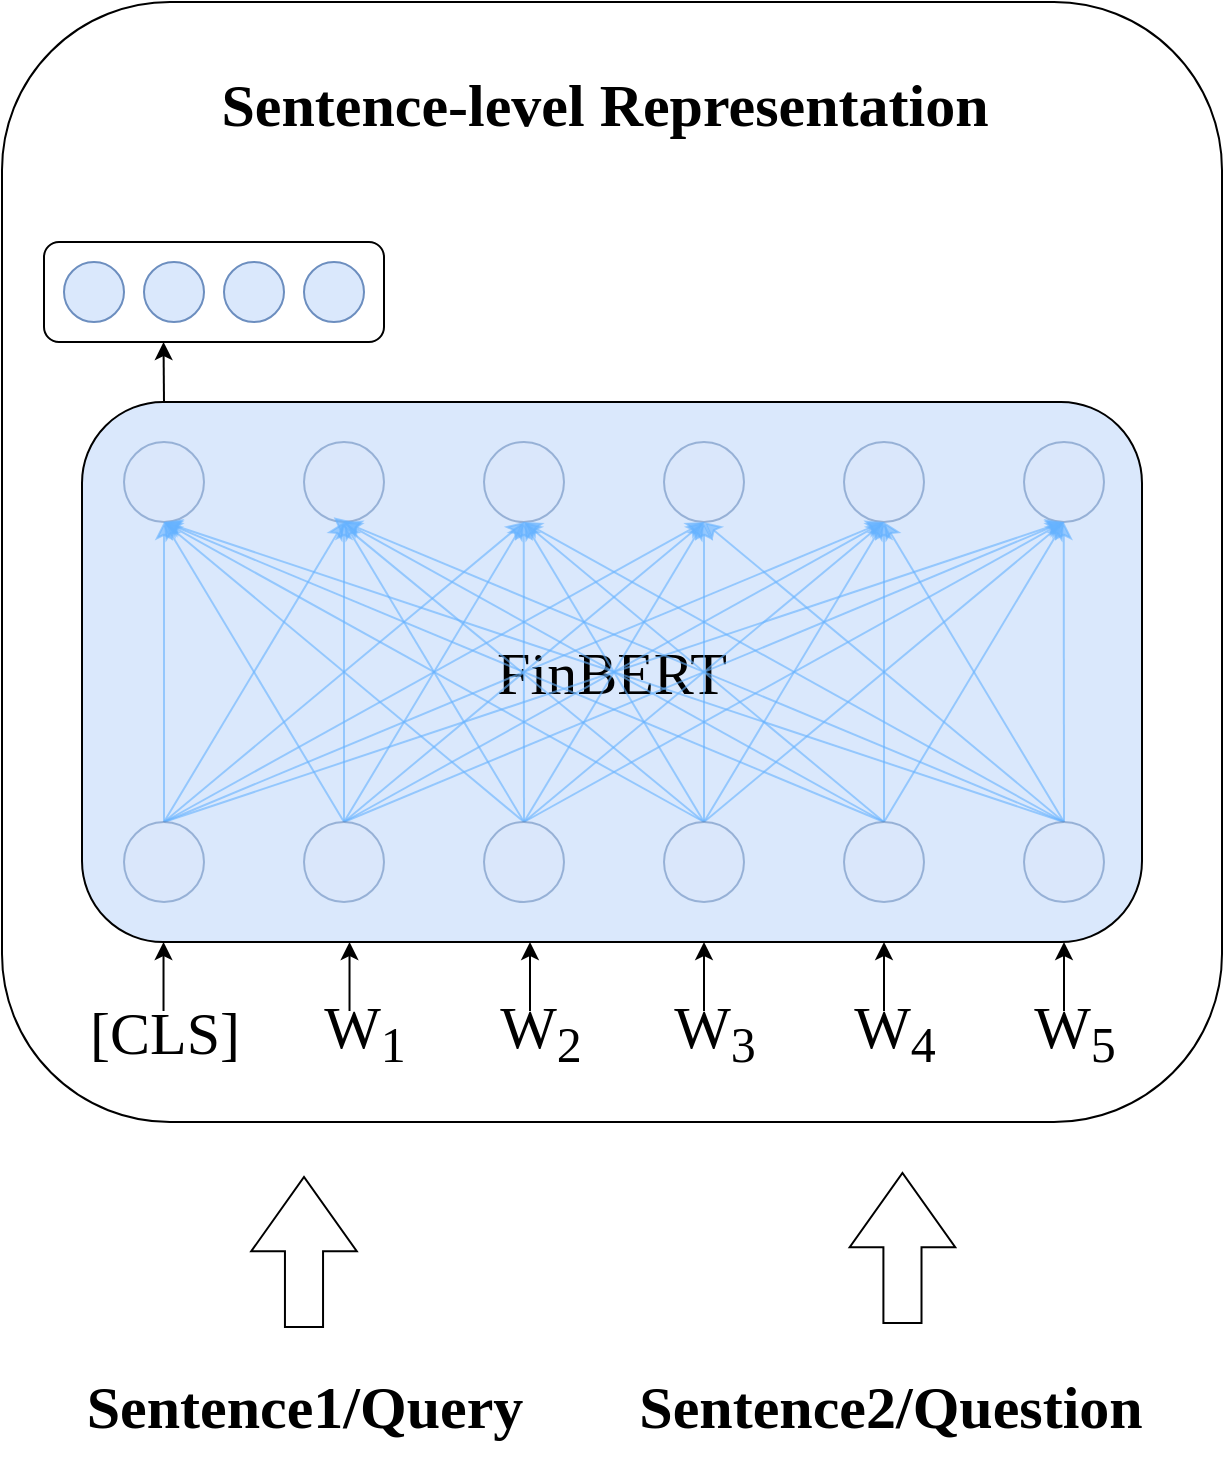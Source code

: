 <mxfile version="22.1.5" type="github">
  <diagram name="第 1 页" id="6zhOy39O4cCoCvz6rh89">
    <mxGraphModel dx="1038" dy="1189" grid="1" gridSize="10" guides="1" tooltips="1" connect="1" arrows="1" fold="1" page="1" pageScale="1" pageWidth="827" pageHeight="1169" math="0" shadow="0">
      <root>
        <mxCell id="0" />
        <mxCell id="1" parent="0" />
        <mxCell id="hjtEb3H45P7DDj4GvN-9-1" value="" style="rounded=1;whiteSpace=wrap;html=1;" vertex="1" parent="1">
          <mxGeometry x="940" width="610" height="560" as="geometry" />
        </mxCell>
        <mxCell id="hjtEb3H45P7DDj4GvN-9-2" value="&lt;font style=&quot;font-size: 30px;&quot; face=&quot;Times New Roman&quot;&gt;&lt;b&gt;Sentence-level Representation&lt;/b&gt;&lt;/font&gt;" style="text;html=1;align=center;verticalAlign=middle;resizable=0;points=[];autosize=1;strokeColor=none;fillColor=none;" vertex="1" parent="1">
          <mxGeometry x="1036" y="26" width="410" height="50" as="geometry" />
        </mxCell>
        <mxCell id="hjtEb3H45P7DDj4GvN-9-3" value="&lt;font style=&quot;font-size: 30px;&quot; face=&quot;Times New Roman&quot;&gt;[CLS]&lt;/font&gt;" style="text;html=1;align=center;verticalAlign=middle;resizable=0;points=[];autosize=1;strokeColor=none;fillColor=none;" vertex="1" parent="1">
          <mxGeometry x="971" y="490" width="100" height="50" as="geometry" />
        </mxCell>
        <mxCell id="hjtEb3H45P7DDj4GvN-9-4" value="&lt;font style=&quot;font-size: 30px;&quot; face=&quot;Times New Roman&quot;&gt;W&lt;sub&gt;1&lt;/sub&gt;&lt;/font&gt;" style="text;html=1;align=center;verticalAlign=middle;resizable=0;points=[];autosize=1;strokeColor=none;fillColor=none;" vertex="1" parent="1">
          <mxGeometry x="1091" y="485" width="60" height="60" as="geometry" />
        </mxCell>
        <mxCell id="hjtEb3H45P7DDj4GvN-9-5" value="&lt;font style=&quot;font-size: 30px;&quot; face=&quot;Times New Roman&quot;&gt;W&lt;sub&gt;2&lt;/sub&gt;&lt;/font&gt;" style="text;html=1;align=center;verticalAlign=middle;resizable=0;points=[];autosize=1;strokeColor=none;fillColor=none;" vertex="1" parent="1">
          <mxGeometry x="1178.5" y="485" width="60" height="60" as="geometry" />
        </mxCell>
        <mxCell id="hjtEb3H45P7DDj4GvN-9-6" value="&lt;font style=&quot;font-size: 30px;&quot; face=&quot;Times New Roman&quot;&gt;W&lt;sub&gt;3&lt;/sub&gt;&lt;/font&gt;" style="text;html=1;align=center;verticalAlign=middle;resizable=0;points=[];autosize=1;strokeColor=none;fillColor=none;" vertex="1" parent="1">
          <mxGeometry x="1266" y="485" width="60" height="60" as="geometry" />
        </mxCell>
        <mxCell id="hjtEb3H45P7DDj4GvN-9-7" value="&lt;font style=&quot;font-size: 30px;&quot; face=&quot;Times New Roman&quot;&gt;W&lt;sub&gt;4&lt;/sub&gt;&lt;/font&gt;" style="text;html=1;align=center;verticalAlign=middle;resizable=0;points=[];autosize=1;strokeColor=none;fillColor=none;" vertex="1" parent="1">
          <mxGeometry x="1356" y="485" width="60" height="60" as="geometry" />
        </mxCell>
        <mxCell id="hjtEb3H45P7DDj4GvN-9-8" value="&lt;font style=&quot;font-size: 30px;&quot; face=&quot;Times New Roman&quot;&gt;W&lt;sub&gt;5&lt;/sub&gt;&lt;/font&gt;" style="text;html=1;align=center;verticalAlign=middle;resizable=0;points=[];autosize=1;strokeColor=none;fillColor=none;" vertex="1" parent="1">
          <mxGeometry x="1446" y="485" width="60" height="60" as="geometry" />
        </mxCell>
        <mxCell id="hjtEb3H45P7DDj4GvN-9-9" value="" style="group" vertex="1" connectable="0" parent="1">
          <mxGeometry x="961" y="120" width="170" height="50" as="geometry" />
        </mxCell>
        <mxCell id="hjtEb3H45P7DDj4GvN-9-10" value="" style="rounded=1;whiteSpace=wrap;html=1;container=0;" vertex="1" parent="hjtEb3H45P7DDj4GvN-9-9">
          <mxGeometry width="170" height="50" as="geometry" />
        </mxCell>
        <mxCell id="hjtEb3H45P7DDj4GvN-9-11" value="" style="ellipse;whiteSpace=wrap;html=1;aspect=fixed;fillColor=#dae8fc;strokeColor=#6c8ebf;container=0;" vertex="1" parent="hjtEb3H45P7DDj4GvN-9-9">
          <mxGeometry x="10" y="10" width="30" height="30" as="geometry" />
        </mxCell>
        <mxCell id="hjtEb3H45P7DDj4GvN-9-12" value="" style="ellipse;whiteSpace=wrap;html=1;aspect=fixed;fillColor=#dae8fc;strokeColor=#6c8ebf;container=0;" vertex="1" parent="hjtEb3H45P7DDj4GvN-9-9">
          <mxGeometry x="50" y="10" width="30" height="30" as="geometry" />
        </mxCell>
        <mxCell id="hjtEb3H45P7DDj4GvN-9-13" value="" style="ellipse;whiteSpace=wrap;html=1;aspect=fixed;fillColor=#dae8fc;strokeColor=#6c8ebf;container=0;" vertex="1" parent="hjtEb3H45P7DDj4GvN-9-9">
          <mxGeometry x="130" y="10" width="30" height="30" as="geometry" />
        </mxCell>
        <mxCell id="hjtEb3H45P7DDj4GvN-9-14" value="" style="ellipse;whiteSpace=wrap;html=1;aspect=fixed;fillColor=#dae8fc;strokeColor=#6c8ebf;container=0;" vertex="1" parent="hjtEb3H45P7DDj4GvN-9-9">
          <mxGeometry x="90" y="10" width="30" height="30" as="geometry" />
        </mxCell>
        <mxCell id="hjtEb3H45P7DDj4GvN-9-15" value="" style="endArrow=classic;html=1;rounded=0;" edge="1" parent="1">
          <mxGeometry width="50" height="50" relative="1" as="geometry">
            <mxPoint x="1020.76" y="504.49" as="sourcePoint" />
            <mxPoint x="1020.76" y="470" as="targetPoint" />
          </mxGeometry>
        </mxCell>
        <mxCell id="hjtEb3H45P7DDj4GvN-9-16" value="" style="endArrow=classic;html=1;rounded=0;" edge="1" parent="1">
          <mxGeometry width="50" height="50" relative="1" as="geometry">
            <mxPoint x="1113.76" y="504.49" as="sourcePoint" />
            <mxPoint x="1113.76" y="470" as="targetPoint" />
          </mxGeometry>
        </mxCell>
        <mxCell id="hjtEb3H45P7DDj4GvN-9-17" value="" style="endArrow=classic;html=1;rounded=0;" edge="1" parent="1">
          <mxGeometry width="50" height="50" relative="1" as="geometry">
            <mxPoint x="1204" y="504.49" as="sourcePoint" />
            <mxPoint x="1204" y="470" as="targetPoint" />
          </mxGeometry>
        </mxCell>
        <mxCell id="hjtEb3H45P7DDj4GvN-9-18" value="" style="endArrow=classic;html=1;rounded=0;" edge="1" parent="1">
          <mxGeometry width="50" height="50" relative="1" as="geometry">
            <mxPoint x="1291" y="504.49" as="sourcePoint" />
            <mxPoint x="1291" y="470" as="targetPoint" />
          </mxGeometry>
        </mxCell>
        <mxCell id="hjtEb3H45P7DDj4GvN-9-19" value="" style="endArrow=classic;html=1;rounded=0;" edge="1" parent="1">
          <mxGeometry width="50" height="50" relative="1" as="geometry">
            <mxPoint x="1381" y="504.49" as="sourcePoint" />
            <mxPoint x="1381" y="470" as="targetPoint" />
          </mxGeometry>
        </mxCell>
        <mxCell id="hjtEb3H45P7DDj4GvN-9-20" value="" style="endArrow=classic;html=1;rounded=0;" edge="1" parent="1">
          <mxGeometry width="50" height="50" relative="1" as="geometry">
            <mxPoint x="1471" y="504.49" as="sourcePoint" />
            <mxPoint x="1471" y="470" as="targetPoint" />
          </mxGeometry>
        </mxCell>
        <mxCell id="hjtEb3H45P7DDj4GvN-9-21" value="" style="endArrow=classic;html=1;rounded=0;" edge="1" parent="1">
          <mxGeometry width="50" height="50" relative="1" as="geometry">
            <mxPoint x="1021" y="200" as="sourcePoint" />
            <mxPoint x="1020.76" y="170" as="targetPoint" />
          </mxGeometry>
        </mxCell>
        <mxCell id="hjtEb3H45P7DDj4GvN-9-22" value="&lt;font face=&quot;Times New Roman&quot; style=&quot;font-size: 30px;&quot;&gt;FinBERT&lt;/font&gt;" style="rounded=1;whiteSpace=wrap;html=1;fillColor=#dae8fc;strokeColor=default;" vertex="1" parent="1">
          <mxGeometry x="980" y="200" width="530" height="270" as="geometry" />
        </mxCell>
        <mxCell id="hjtEb3H45P7DDj4GvN-9-23" value="" style="ellipse;whiteSpace=wrap;html=1;aspect=fixed;fillColor=#dae8fc;strokeColor=#6c8ebf;opacity=60;" vertex="1" parent="1">
          <mxGeometry x="1001" y="220" width="40" height="40" as="geometry" />
        </mxCell>
        <mxCell id="hjtEb3H45P7DDj4GvN-9-24" value="" style="ellipse;whiteSpace=wrap;html=1;aspect=fixed;fillColor=#dae8fc;strokeColor=#6c8ebf;opacity=60;" vertex="1" parent="1">
          <mxGeometry x="1091" y="220" width="40" height="40" as="geometry" />
        </mxCell>
        <mxCell id="hjtEb3H45P7DDj4GvN-9-25" value="" style="ellipse;whiteSpace=wrap;html=1;aspect=fixed;fillColor=#dae8fc;strokeColor=#6c8ebf;opacity=60;" vertex="1" parent="1">
          <mxGeometry x="1181" y="220" width="40" height="40" as="geometry" />
        </mxCell>
        <mxCell id="hjtEb3H45P7DDj4GvN-9-26" value="" style="ellipse;whiteSpace=wrap;html=1;aspect=fixed;fillColor=#dae8fc;strokeColor=#6c8ebf;opacity=60;" vertex="1" parent="1">
          <mxGeometry x="1271" y="220" width="40" height="40" as="geometry" />
        </mxCell>
        <mxCell id="hjtEb3H45P7DDj4GvN-9-27" value="" style="ellipse;whiteSpace=wrap;html=1;aspect=fixed;fillColor=#dae8fc;strokeColor=#6c8ebf;opacity=60;" vertex="1" parent="1">
          <mxGeometry x="1361" y="220" width="40" height="40" as="geometry" />
        </mxCell>
        <mxCell id="hjtEb3H45P7DDj4GvN-9-28" value="" style="ellipse;whiteSpace=wrap;html=1;aspect=fixed;fillColor=#dae8fc;strokeColor=#6c8ebf;opacity=60;" vertex="1" parent="1">
          <mxGeometry x="1451" y="220" width="40" height="40" as="geometry" />
        </mxCell>
        <mxCell id="hjtEb3H45P7DDj4GvN-9-29" style="edgeStyle=orthogonalEdgeStyle;rounded=0;orthogonalLoop=1;jettySize=auto;html=1;entryX=0.5;entryY=1;entryDx=0;entryDy=0;opacity=60;strokeColor=#66B2FF;" edge="1" parent="1" source="hjtEb3H45P7DDj4GvN-9-35" target="hjtEb3H45P7DDj4GvN-9-23">
          <mxGeometry relative="1" as="geometry" />
        </mxCell>
        <mxCell id="hjtEb3H45P7DDj4GvN-9-30" style="rounded=0;orthogonalLoop=1;jettySize=auto;html=1;exitX=0.5;exitY=0;exitDx=0;exitDy=0;entryX=0.5;entryY=1;entryDx=0;entryDy=0;opacity=60;strokeColor=#66B2FF;" edge="1" parent="1" source="hjtEb3H45P7DDj4GvN-9-35" target="hjtEb3H45P7DDj4GvN-9-24">
          <mxGeometry relative="1" as="geometry" />
        </mxCell>
        <mxCell id="hjtEb3H45P7DDj4GvN-9-31" style="rounded=0;orthogonalLoop=1;jettySize=auto;html=1;exitX=0.5;exitY=0;exitDx=0;exitDy=0;entryX=0.5;entryY=1;entryDx=0;entryDy=0;opacity=60;strokeColor=#66B2FF;" edge="1" parent="1" source="hjtEb3H45P7DDj4GvN-9-35" target="hjtEb3H45P7DDj4GvN-9-25">
          <mxGeometry relative="1" as="geometry" />
        </mxCell>
        <mxCell id="hjtEb3H45P7DDj4GvN-9-32" style="rounded=0;orthogonalLoop=1;jettySize=auto;html=1;exitX=0.5;exitY=0;exitDx=0;exitDy=0;entryX=0.5;entryY=1;entryDx=0;entryDy=0;opacity=60;strokeColor=#66B2FF;" edge="1" parent="1" source="hjtEb3H45P7DDj4GvN-9-35" target="hjtEb3H45P7DDj4GvN-9-26">
          <mxGeometry relative="1" as="geometry" />
        </mxCell>
        <mxCell id="hjtEb3H45P7DDj4GvN-9-33" style="rounded=0;orthogonalLoop=1;jettySize=auto;html=1;exitX=0.5;exitY=0;exitDx=0;exitDy=0;entryX=0.5;entryY=1;entryDx=0;entryDy=0;opacity=60;strokeColor=#66B2FF;" edge="1" parent="1" source="hjtEb3H45P7DDj4GvN-9-35" target="hjtEb3H45P7DDj4GvN-9-27">
          <mxGeometry relative="1" as="geometry" />
        </mxCell>
        <mxCell id="hjtEb3H45P7DDj4GvN-9-34" style="rounded=0;orthogonalLoop=1;jettySize=auto;html=1;exitX=0.5;exitY=0;exitDx=0;exitDy=0;entryX=0.5;entryY=1;entryDx=0;entryDy=0;opacity=60;strokeColor=#66B2FF;" edge="1" parent="1" source="hjtEb3H45P7DDj4GvN-9-35" target="hjtEb3H45P7DDj4GvN-9-28">
          <mxGeometry relative="1" as="geometry" />
        </mxCell>
        <mxCell id="hjtEb3H45P7DDj4GvN-9-35" value="" style="ellipse;whiteSpace=wrap;html=1;aspect=fixed;fillColor=#dae8fc;strokeColor=#6c8ebf;opacity=60;" vertex="1" parent="1">
          <mxGeometry x="1001" y="410" width="40" height="40" as="geometry" />
        </mxCell>
        <mxCell id="hjtEb3H45P7DDj4GvN-9-36" style="rounded=0;orthogonalLoop=1;jettySize=auto;html=1;exitX=0.5;exitY=0;exitDx=0;exitDy=0;opacity=60;strokeColor=#66B2FF;" edge="1" parent="1" source="hjtEb3H45P7DDj4GvN-9-42">
          <mxGeometry relative="1" as="geometry">
            <mxPoint x="1021" y="260" as="targetPoint" />
          </mxGeometry>
        </mxCell>
        <mxCell id="hjtEb3H45P7DDj4GvN-9-37" style="rounded=0;orthogonalLoop=1;jettySize=auto;html=1;exitX=0.5;exitY=0;exitDx=0;exitDy=0;entryX=0.5;entryY=1;entryDx=0;entryDy=0;opacity=60;strokeColor=#66B2FF;" edge="1" parent="1" source="hjtEb3H45P7DDj4GvN-9-42" target="hjtEb3H45P7DDj4GvN-9-24">
          <mxGeometry relative="1" as="geometry" />
        </mxCell>
        <mxCell id="hjtEb3H45P7DDj4GvN-9-38" style="edgeStyle=none;rounded=0;orthogonalLoop=1;jettySize=auto;html=1;exitX=0.5;exitY=0;exitDx=0;exitDy=0;entryX=0.5;entryY=1;entryDx=0;entryDy=0;opacity=60;strokeColor=#66B2FF;" edge="1" parent="1" source="hjtEb3H45P7DDj4GvN-9-42" target="hjtEb3H45P7DDj4GvN-9-25">
          <mxGeometry relative="1" as="geometry" />
        </mxCell>
        <mxCell id="hjtEb3H45P7DDj4GvN-9-39" style="edgeStyle=none;rounded=0;orthogonalLoop=1;jettySize=auto;html=1;exitX=0.5;exitY=0;exitDx=0;exitDy=0;opacity=60;strokeColor=#66B2FF;" edge="1" parent="1" source="hjtEb3H45P7DDj4GvN-9-42">
          <mxGeometry relative="1" as="geometry">
            <mxPoint x="1291" y="260" as="targetPoint" />
          </mxGeometry>
        </mxCell>
        <mxCell id="hjtEb3H45P7DDj4GvN-9-40" style="edgeStyle=none;rounded=0;orthogonalLoop=1;jettySize=auto;html=1;exitX=0.5;exitY=0;exitDx=0;exitDy=0;opacity=60;strokeColor=#66B2FF;" edge="1" parent="1" source="hjtEb3H45P7DDj4GvN-9-42">
          <mxGeometry relative="1" as="geometry">
            <mxPoint x="1381" y="260" as="targetPoint" />
          </mxGeometry>
        </mxCell>
        <mxCell id="hjtEb3H45P7DDj4GvN-9-41" style="edgeStyle=none;rounded=0;orthogonalLoop=1;jettySize=auto;html=1;exitX=0.5;exitY=0;exitDx=0;exitDy=0;entryX=0.5;entryY=1;entryDx=0;entryDy=0;opacity=60;strokeColor=#66B2FF;" edge="1" parent="1" source="hjtEb3H45P7DDj4GvN-9-42" target="hjtEb3H45P7DDj4GvN-9-28">
          <mxGeometry relative="1" as="geometry" />
        </mxCell>
        <mxCell id="hjtEb3H45P7DDj4GvN-9-42" value="" style="ellipse;whiteSpace=wrap;html=1;aspect=fixed;fillColor=#dae8fc;strokeColor=#6c8ebf;opacity=60;" vertex="1" parent="1">
          <mxGeometry x="1091" y="410" width="40" height="40" as="geometry" />
        </mxCell>
        <mxCell id="hjtEb3H45P7DDj4GvN-9-43" style="edgeStyle=none;rounded=0;orthogonalLoop=1;jettySize=auto;html=1;exitX=0.5;exitY=0;exitDx=0;exitDy=0;entryX=0.5;entryY=1;entryDx=0;entryDy=0;opacity=60;strokeColor=#66B2FF;" edge="1" parent="1" source="hjtEb3H45P7DDj4GvN-9-49" target="hjtEb3H45P7DDj4GvN-9-23">
          <mxGeometry relative="1" as="geometry" />
        </mxCell>
        <mxCell id="hjtEb3H45P7DDj4GvN-9-44" style="edgeStyle=none;rounded=0;orthogonalLoop=1;jettySize=auto;html=1;exitX=0.5;exitY=0;exitDx=0;exitDy=0;opacity=60;strokeColor=#66B2FF;" edge="1" parent="1" source="hjtEb3H45P7DDj4GvN-9-49">
          <mxGeometry relative="1" as="geometry">
            <mxPoint x="1111" y="260" as="targetPoint" />
          </mxGeometry>
        </mxCell>
        <mxCell id="hjtEb3H45P7DDj4GvN-9-45" style="edgeStyle=none;rounded=0;orthogonalLoop=1;jettySize=auto;html=1;exitX=0.5;exitY=0;exitDx=0;exitDy=0;opacity=60;strokeColor=#66B2FF;" edge="1" parent="1" source="hjtEb3H45P7DDj4GvN-9-49">
          <mxGeometry relative="1" as="geometry">
            <mxPoint x="1200.857" y="260" as="targetPoint" />
          </mxGeometry>
        </mxCell>
        <mxCell id="hjtEb3H45P7DDj4GvN-9-46" style="edgeStyle=none;rounded=0;orthogonalLoop=1;jettySize=auto;html=1;exitX=0.5;exitY=0;exitDx=0;exitDy=0;entryX=0.5;entryY=1;entryDx=0;entryDy=0;opacity=60;strokeColor=#66B2FF;" edge="1" parent="1" source="hjtEb3H45P7DDj4GvN-9-49" target="hjtEb3H45P7DDj4GvN-9-26">
          <mxGeometry relative="1" as="geometry" />
        </mxCell>
        <mxCell id="hjtEb3H45P7DDj4GvN-9-47" style="edgeStyle=none;rounded=0;orthogonalLoop=1;jettySize=auto;html=1;exitX=0.5;exitY=0;exitDx=0;exitDy=0;opacity=60;strokeColor=#66B2FF;" edge="1" parent="1" source="hjtEb3H45P7DDj4GvN-9-49">
          <mxGeometry relative="1" as="geometry">
            <mxPoint x="1381" y="260" as="targetPoint" />
          </mxGeometry>
        </mxCell>
        <mxCell id="hjtEb3H45P7DDj4GvN-9-48" style="edgeStyle=none;rounded=0;orthogonalLoop=1;jettySize=auto;html=1;exitX=0.5;exitY=0;exitDx=0;exitDy=0;entryX=0.5;entryY=1;entryDx=0;entryDy=0;opacity=60;strokeColor=#66B2FF;" edge="1" parent="1" source="hjtEb3H45P7DDj4GvN-9-49" target="hjtEb3H45P7DDj4GvN-9-28">
          <mxGeometry relative="1" as="geometry" />
        </mxCell>
        <mxCell id="hjtEb3H45P7DDj4GvN-9-49" value="" style="ellipse;whiteSpace=wrap;html=1;aspect=fixed;fillColor=#dae8fc;strokeColor=#6c8ebf;opacity=60;" vertex="1" parent="1">
          <mxGeometry x="1181" y="410" width="40" height="40" as="geometry" />
        </mxCell>
        <mxCell id="hjtEb3H45P7DDj4GvN-9-50" style="edgeStyle=none;rounded=0;orthogonalLoop=1;jettySize=auto;html=1;exitX=0.5;exitY=0;exitDx=0;exitDy=0;opacity=60;strokeColor=#66B2FF;" edge="1" parent="1" source="hjtEb3H45P7DDj4GvN-9-56">
          <mxGeometry relative="1" as="geometry">
            <mxPoint x="1021" y="260" as="targetPoint" />
          </mxGeometry>
        </mxCell>
        <mxCell id="hjtEb3H45P7DDj4GvN-9-51" style="edgeStyle=none;rounded=0;orthogonalLoop=1;jettySize=auto;html=1;exitX=0.5;exitY=0;exitDx=0;exitDy=0;entryX=0.371;entryY=0.941;entryDx=0;entryDy=0;entryPerimeter=0;opacity=60;strokeColor=#66B2FF;" edge="1" parent="1" source="hjtEb3H45P7DDj4GvN-9-56" target="hjtEb3H45P7DDj4GvN-9-24">
          <mxGeometry relative="1" as="geometry" />
        </mxCell>
        <mxCell id="hjtEb3H45P7DDj4GvN-9-52" style="edgeStyle=none;rounded=0;orthogonalLoop=1;jettySize=auto;html=1;exitX=0.5;exitY=0;exitDx=0;exitDy=0;opacity=60;strokeColor=#66B2FF;" edge="1" parent="1" source="hjtEb3H45P7DDj4GvN-9-56">
          <mxGeometry relative="1" as="geometry">
            <mxPoint x="1201" y="260" as="targetPoint" />
          </mxGeometry>
        </mxCell>
        <mxCell id="hjtEb3H45P7DDj4GvN-9-53" style="edgeStyle=none;rounded=0;orthogonalLoop=1;jettySize=auto;html=1;exitX=0.5;exitY=0;exitDx=0;exitDy=0;opacity=60;strokeColor=#66B2FF;" edge="1" parent="1" source="hjtEb3H45P7DDj4GvN-9-56" target="hjtEb3H45P7DDj4GvN-9-26">
          <mxGeometry relative="1" as="geometry" />
        </mxCell>
        <mxCell id="hjtEb3H45P7DDj4GvN-9-54" style="edgeStyle=none;rounded=0;orthogonalLoop=1;jettySize=auto;html=1;exitX=0.5;exitY=0;exitDx=0;exitDy=0;entryX=0.5;entryY=1;entryDx=0;entryDy=0;opacity=60;strokeColor=#66B2FF;" edge="1" parent="1" source="hjtEb3H45P7DDj4GvN-9-56" target="hjtEb3H45P7DDj4GvN-9-27">
          <mxGeometry relative="1" as="geometry" />
        </mxCell>
        <mxCell id="hjtEb3H45P7DDj4GvN-9-55" style="edgeStyle=none;rounded=0;orthogonalLoop=1;jettySize=auto;html=1;exitX=0.5;exitY=0;exitDx=0;exitDy=0;opacity=60;strokeColor=#66B2FF;" edge="1" parent="1" source="hjtEb3H45P7DDj4GvN-9-56">
          <mxGeometry relative="1" as="geometry">
            <mxPoint x="1471" y="260" as="targetPoint" />
          </mxGeometry>
        </mxCell>
        <mxCell id="hjtEb3H45P7DDj4GvN-9-56" value="" style="ellipse;whiteSpace=wrap;html=1;aspect=fixed;fillColor=#dae8fc;strokeColor=#6c8ebf;opacity=60;" vertex="1" parent="1">
          <mxGeometry x="1271" y="410" width="40" height="40" as="geometry" />
        </mxCell>
        <mxCell id="hjtEb3H45P7DDj4GvN-9-57" style="edgeStyle=none;rounded=0;orthogonalLoop=1;jettySize=auto;html=1;exitX=0.5;exitY=0;exitDx=0;exitDy=0;opacity=60;strokeColor=#66B2FF;" edge="1" parent="1" source="hjtEb3H45P7DDj4GvN-9-62">
          <mxGeometry relative="1" as="geometry">
            <mxPoint x="1021" y="260" as="targetPoint" />
          </mxGeometry>
        </mxCell>
        <mxCell id="hjtEb3H45P7DDj4GvN-9-58" style="edgeStyle=none;rounded=0;orthogonalLoop=1;jettySize=auto;html=1;exitX=0.5;exitY=0;exitDx=0;exitDy=0;opacity=60;strokeColor=#66B2FF;" edge="1" parent="1" source="hjtEb3H45P7DDj4GvN-9-62">
          <mxGeometry relative="1" as="geometry">
            <mxPoint x="1111" y="260" as="targetPoint" />
          </mxGeometry>
        </mxCell>
        <mxCell id="hjtEb3H45P7DDj4GvN-9-59" style="edgeStyle=none;rounded=0;orthogonalLoop=1;jettySize=auto;html=1;exitX=0.5;exitY=0;exitDx=0;exitDy=0;entryX=0.5;entryY=1;entryDx=0;entryDy=0;opacity=60;strokeColor=#66B2FF;" edge="1" parent="1" source="hjtEb3H45P7DDj4GvN-9-62" target="hjtEb3H45P7DDj4GvN-9-25">
          <mxGeometry relative="1" as="geometry" />
        </mxCell>
        <mxCell id="hjtEb3H45P7DDj4GvN-9-60" style="edgeStyle=none;rounded=0;orthogonalLoop=1;jettySize=auto;html=1;exitX=0.5;exitY=0;exitDx=0;exitDy=0;entryX=0.5;entryY=1;entryDx=0;entryDy=0;opacity=60;strokeColor=#66B2FF;" edge="1" parent="1" source="hjtEb3H45P7DDj4GvN-9-62" target="hjtEb3H45P7DDj4GvN-9-27">
          <mxGeometry relative="1" as="geometry" />
        </mxCell>
        <mxCell id="hjtEb3H45P7DDj4GvN-9-61" style="edgeStyle=none;rounded=0;orthogonalLoop=1;jettySize=auto;html=1;exitX=0.5;exitY=0;exitDx=0;exitDy=0;entryX=0.5;entryY=1;entryDx=0;entryDy=0;opacity=60;strokeColor=#66B2FF;" edge="1" parent="1" source="hjtEb3H45P7DDj4GvN-9-62" target="hjtEb3H45P7DDj4GvN-9-28">
          <mxGeometry relative="1" as="geometry" />
        </mxCell>
        <mxCell id="hjtEb3H45P7DDj4GvN-9-62" value="" style="ellipse;whiteSpace=wrap;html=1;aspect=fixed;fillColor=#dae8fc;strokeColor=#6c8ebf;opacity=60;" vertex="1" parent="1">
          <mxGeometry x="1361" y="410" width="40" height="40" as="geometry" />
        </mxCell>
        <mxCell id="hjtEb3H45P7DDj4GvN-9-63" style="edgeStyle=none;rounded=0;orthogonalLoop=1;jettySize=auto;html=1;exitX=0.5;exitY=0;exitDx=0;exitDy=0;opacity=60;strokeColor=#66B2FF;" edge="1" parent="1" source="hjtEb3H45P7DDj4GvN-9-69">
          <mxGeometry relative="1" as="geometry">
            <mxPoint x="1021" y="260" as="targetPoint" />
          </mxGeometry>
        </mxCell>
        <mxCell id="hjtEb3H45P7DDj4GvN-9-64" style="edgeStyle=none;rounded=0;orthogonalLoop=1;jettySize=auto;html=1;exitX=0.5;exitY=0;exitDx=0;exitDy=0;entryX=0.5;entryY=1;entryDx=0;entryDy=0;opacity=60;strokeColor=#66B2FF;" edge="1" parent="1" source="hjtEb3H45P7DDj4GvN-9-69" target="hjtEb3H45P7DDj4GvN-9-24">
          <mxGeometry relative="1" as="geometry" />
        </mxCell>
        <mxCell id="hjtEb3H45P7DDj4GvN-9-65" style="edgeStyle=none;rounded=0;orthogonalLoop=1;jettySize=auto;html=1;exitX=0.5;exitY=0;exitDx=0;exitDy=0;opacity=60;strokeColor=#66B2FF;" edge="1" parent="1" source="hjtEb3H45P7DDj4GvN-9-69">
          <mxGeometry relative="1" as="geometry">
            <mxPoint x="1201" y="260" as="targetPoint" />
          </mxGeometry>
        </mxCell>
        <mxCell id="hjtEb3H45P7DDj4GvN-9-66" style="edgeStyle=none;rounded=0;orthogonalLoop=1;jettySize=auto;html=1;exitX=0.5;exitY=0;exitDx=0;exitDy=0;opacity=60;strokeColor=#66B2FF;" edge="1" parent="1" source="hjtEb3H45P7DDj4GvN-9-69">
          <mxGeometry relative="1" as="geometry">
            <mxPoint x="1291" y="260" as="targetPoint" />
          </mxGeometry>
        </mxCell>
        <mxCell id="hjtEb3H45P7DDj4GvN-9-67" style="edgeStyle=none;rounded=0;orthogonalLoop=1;jettySize=auto;html=1;exitX=0.5;exitY=0;exitDx=0;exitDy=0;opacity=60;strokeColor=#66B2FF;" edge="1" parent="1" source="hjtEb3H45P7DDj4GvN-9-69">
          <mxGeometry relative="1" as="geometry">
            <mxPoint x="1381" y="260" as="targetPoint" />
          </mxGeometry>
        </mxCell>
        <mxCell id="hjtEb3H45P7DDj4GvN-9-68" style="edgeStyle=none;rounded=0;orthogonalLoop=1;jettySize=auto;html=1;exitX=0.5;exitY=0;exitDx=0;exitDy=0;opacity=60;strokeColor=#66B2FF;" edge="1" parent="1" source="hjtEb3H45P7DDj4GvN-9-69">
          <mxGeometry relative="1" as="geometry">
            <mxPoint x="1470.857" y="260" as="targetPoint" />
          </mxGeometry>
        </mxCell>
        <mxCell id="hjtEb3H45P7DDj4GvN-9-69" value="" style="ellipse;whiteSpace=wrap;html=1;aspect=fixed;fillColor=#dae8fc;strokeColor=#6c8ebf;opacity=60;" vertex="1" parent="1">
          <mxGeometry x="1451" y="410" width="40" height="40" as="geometry" />
        </mxCell>
        <mxCell id="hjtEb3H45P7DDj4GvN-9-70" value="&lt;font face=&quot;Times New Roman&quot; style=&quot;font-size: 30px;&quot;&gt;&lt;b&gt;Sentence1/Query&lt;/b&gt;&lt;/font&gt;" style="text;html=1;align=center;verticalAlign=middle;resizable=0;points=[];autosize=1;strokeColor=none;fillColor=none;" vertex="1" parent="1">
          <mxGeometry x="971" y="677" width="240" height="50" as="geometry" />
        </mxCell>
        <mxCell id="hjtEb3H45P7DDj4GvN-9-71" value="&lt;font face=&quot;Times New Roman&quot; style=&quot;font-size: 30px;&quot;&gt;&lt;b&gt;Sentence2/Question&lt;/b&gt;&lt;/font&gt;" style="text;html=1;align=center;verticalAlign=middle;resizable=0;points=[];autosize=1;strokeColor=none;fillColor=none;" vertex="1" parent="1">
          <mxGeometry x="1243.5" y="677" width="280" height="50" as="geometry" />
        </mxCell>
        <mxCell id="hjtEb3H45P7DDj4GvN-9-72" value="" style="shape=flexArrow;endArrow=classic;html=1;rounded=0;endWidth=32.727;endSize=12.048;width=19.048;" edge="1" parent="1">
          <mxGeometry width="50" height="50" relative="1" as="geometry">
            <mxPoint x="1091" y="663" as="sourcePoint" />
            <mxPoint x="1091" y="587" as="targetPoint" />
          </mxGeometry>
        </mxCell>
        <mxCell id="hjtEb3H45P7DDj4GvN-9-73" value="" style="shape=flexArrow;endArrow=classic;html=1;rounded=0;endWidth=32.727;endSize=12.048;width=19.048;" edge="1" parent="1">
          <mxGeometry width="50" height="50" relative="1" as="geometry">
            <mxPoint x="1390.23" y="661" as="sourcePoint" />
            <mxPoint x="1390.23" y="585" as="targetPoint" />
          </mxGeometry>
        </mxCell>
      </root>
    </mxGraphModel>
  </diagram>
</mxfile>
